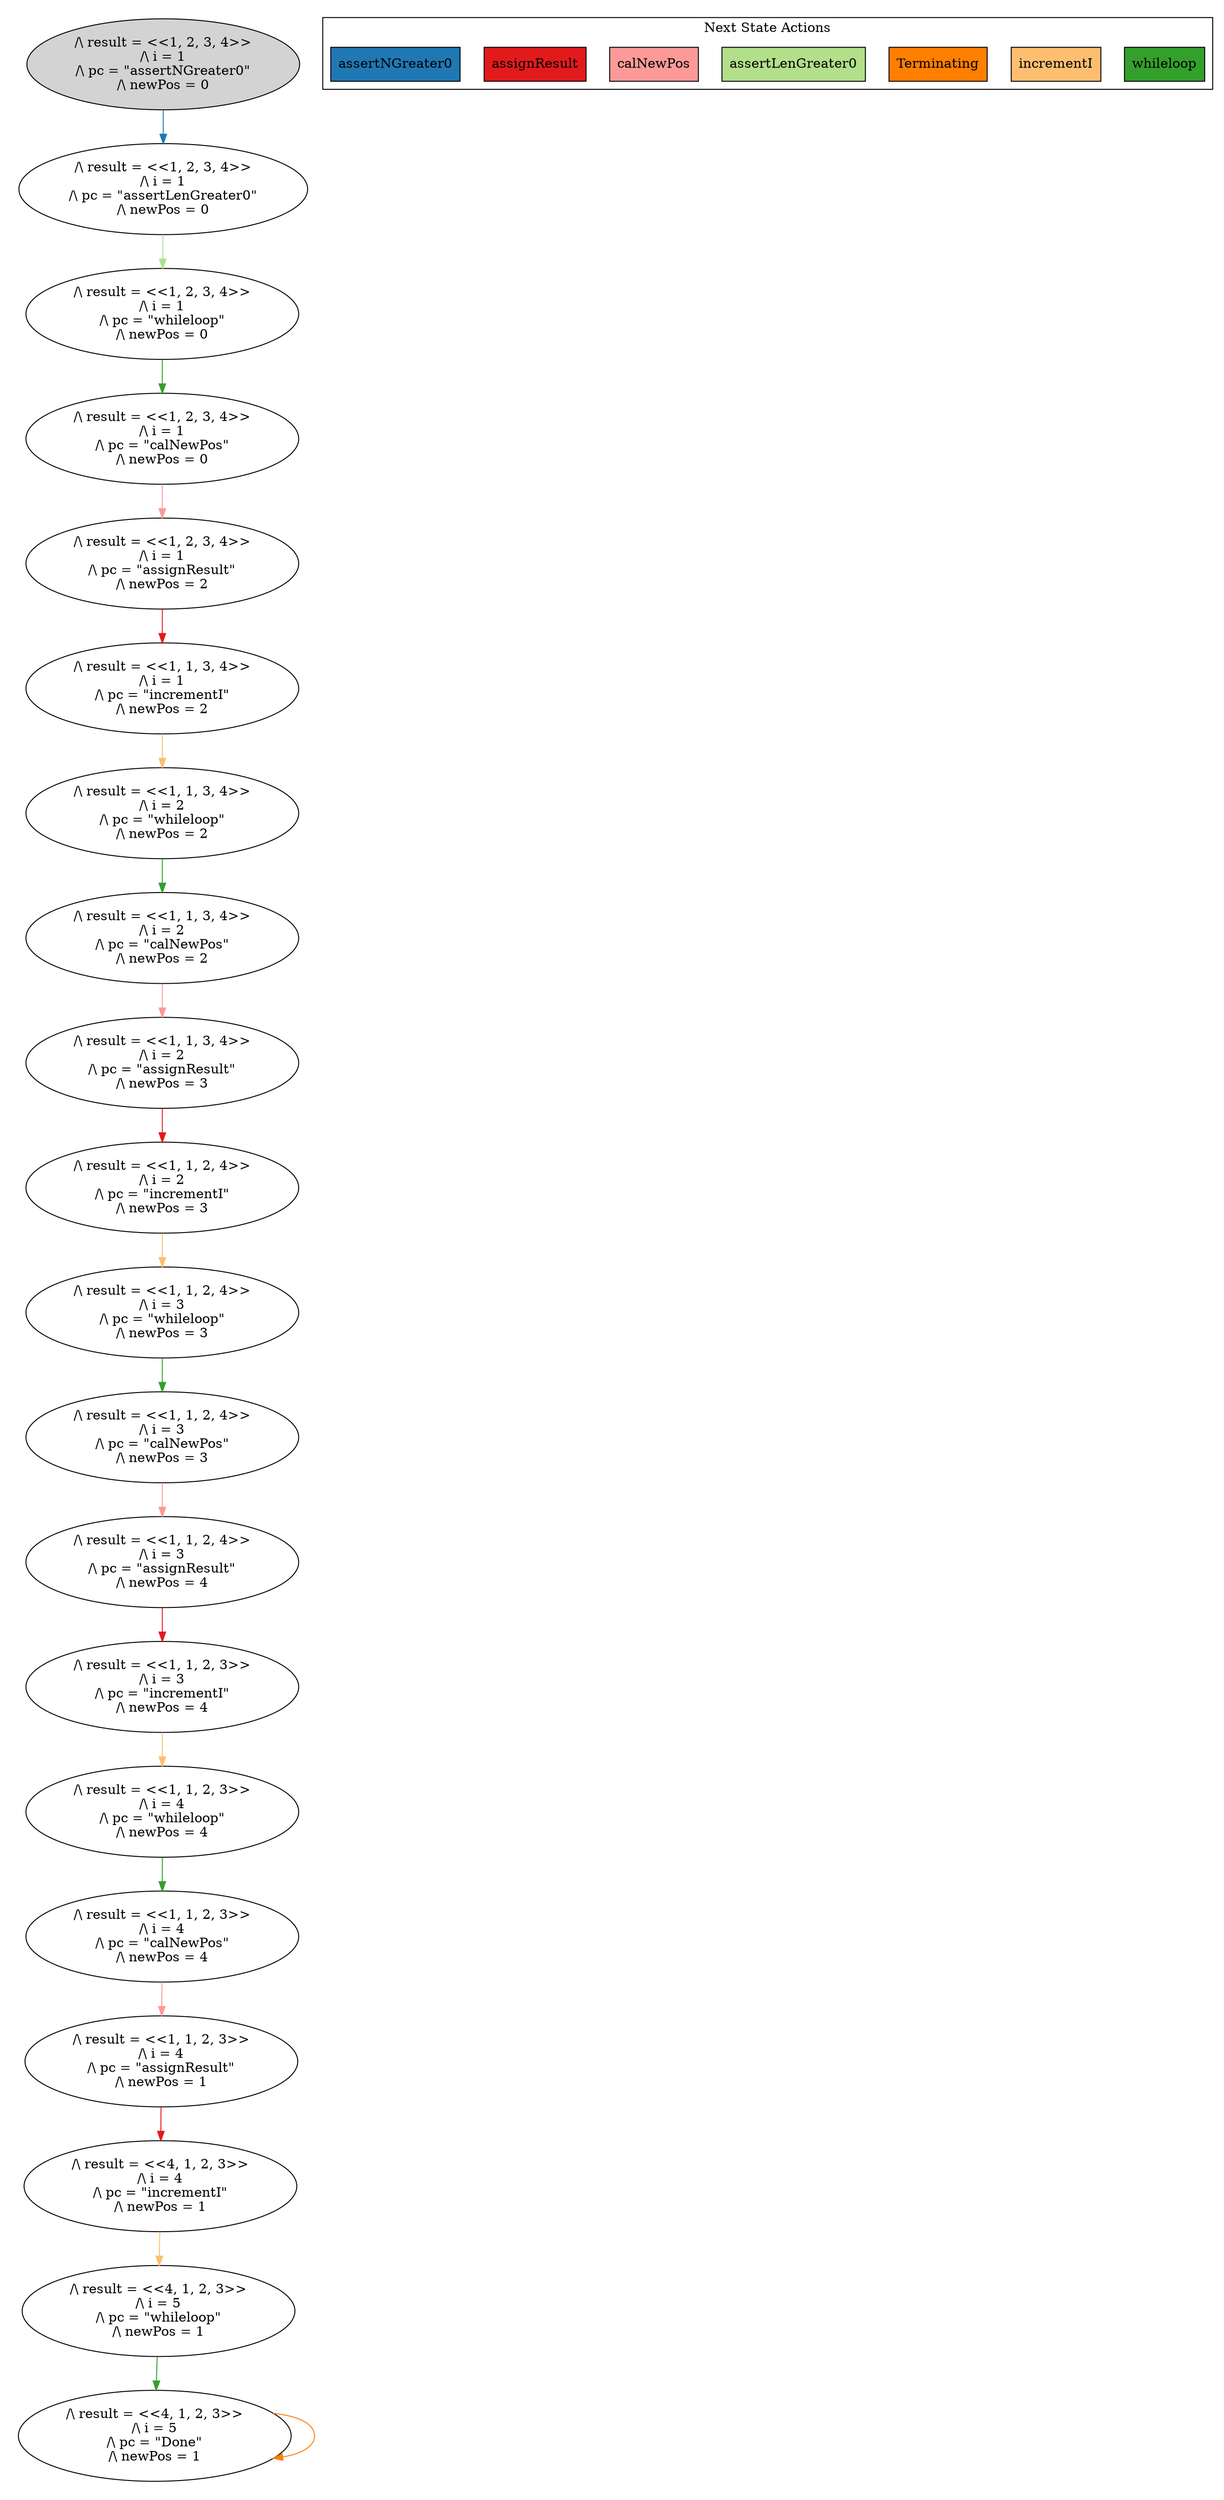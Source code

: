 strict digraph DiskGraph {
edge [colorscheme="paired12"]
nodesep=0.35;
subgraph cluster_graph {
color="white";
-4888157314301011630 [label="/\\ result = <<1, 2, 3, 4>>\n/\\ i = 1\n/\\ pc = \"assertNGreater0\"\n/\\ newPos = 0",style = filled]
-4888157314301011630 -> 2871136002433993043 [label="",color="2",fontcolor="2"];
2871136002433993043 [label="/\\ result = <<1, 2, 3, 4>>\n/\\ i = 1\n/\\ pc = \"assertLenGreater0\"\n/\\ newPos = 0"];
2871136002433993043 -> -3358150804145167114 [label="",color="3",fontcolor="3"];
-3358150804145167114 [label="/\\ result = <<1, 2, 3, 4>>\n/\\ i = 1\n/\\ pc = \"whileloop\"\n/\\ newPos = 0"];
-3358150804145167114 -> 5048203464707642044 [label="",color="4",fontcolor="4"];
5048203464707642044 [label="/\\ result = <<1, 2, 3, 4>>\n/\\ i = 1\n/\\ pc = \"calNewPos\"\n/\\ newPos = 0"];
5048203464707642044 -> 4070804279099318056 [label="",color="5",fontcolor="5"];
4070804279099318056 [label="/\\ result = <<1, 2, 3, 4>>\n/\\ i = 1\n/\\ pc = \"assignResult\"\n/\\ newPos = 2"];
4070804279099318056 -> -9070482928829715584 [label="",color="6",fontcolor="6"];
-9070482928829715584 [label="/\\ result = <<1, 1, 3, 4>>\n/\\ i = 1\n/\\ pc = \"incrementI\"\n/\\ newPos = 2"];
-9070482928829715584 -> -2029639864783216391 [label="",color="7",fontcolor="7"];
-2029639864783216391 [label="/\\ result = <<1, 1, 3, 4>>\n/\\ i = 2\n/\\ pc = \"whileloop\"\n/\\ newPos = 2"];
-2029639864783216391 -> 8412412550605985459 [label="",color="4",fontcolor="4"];
8412412550605985459 [label="/\\ result = <<1, 1, 3, 4>>\n/\\ i = 2\n/\\ pc = \"calNewPos\"\n/\\ newPos = 2"];
8412412550605985459 -> 4321031272733380234 [label="",color="5",fontcolor="5"];
4321031272733380234 [label="/\\ result = <<1, 1, 3, 4>>\n/\\ i = 2\n/\\ pc = \"assignResult\"\n/\\ newPos = 3"];
4321031272733380234 -> -9197659158157248235 [label="",color="6",fontcolor="6"];
-9197659158157248235 [label="/\\ result = <<1, 1, 2, 4>>\n/\\ i = 2\n/\\ pc = \"incrementI\"\n/\\ newPos = 3"];
-9197659158157248235 -> -4927468429496206197 [label="",color="7",fontcolor="7"];
-4927468429496206197 [label="/\\ result = <<1, 1, 2, 4>>\n/\\ i = 3\n/\\ pc = \"whileloop\"\n/\\ newPos = 3"];
-4927468429496206197 -> 3239702759713966785 [label="",color="4",fontcolor="4"];
3239702759713966785 [label="/\\ result = <<1, 1, 2, 4>>\n/\\ i = 3\n/\\ pc = \"calNewPos\"\n/\\ newPos = 3"];
3239702759713966785 -> 7210533217835126577 [label="",color="5",fontcolor="5"];
7210533217835126577 [label="/\\ result = <<1, 1, 2, 4>>\n/\\ i = 3\n/\\ pc = \"assignResult\"\n/\\ newPos = 4"];
7210533217835126577 -> -4555341868691610366 [label="",color="6",fontcolor="6"];
-4555341868691610366 [label="/\\ result = <<1, 1, 2, 3>>\n/\\ i = 3\n/\\ pc = \"incrementI\"\n/\\ newPos = 4"];
-4555341868691610366 -> -2911442789999769562 [label="",color="7",fontcolor="7"];
-2911442789999769562 [label="/\\ result = <<1, 1, 2, 3>>\n/\\ i = 4\n/\\ pc = \"whileloop\"\n/\\ newPos = 4"];
-2911442789999769562 -> 4680326167340170860 [label="",color="4",fontcolor="4"];
4680326167340170860 [label="/\\ result = <<1, 1, 2, 3>>\n/\\ i = 4\n/\\ pc = \"calNewPos\"\n/\\ newPos = 4"];
4680326167340170860 -> -8798786562738301387 [label="",color="5",fontcolor="5"];
-8798786562738301387 [label="/\\ result = <<1, 1, 2, 3>>\n/\\ i = 4\n/\\ pc = \"assignResult\"\n/\\ newPos = 1"];
-8798786562738301387 -> 8980405493249257491 [label="",color="6",fontcolor="6"];
8980405493249257491 [label="/\\ result = <<4, 1, 2, 3>>\n/\\ i = 4\n/\\ pc = \"incrementI\"\n/\\ newPos = 1"];
8980405493249257491 -> -7300192185284556089 [label="",color="7",fontcolor="7"];
-7300192185284556089 [label="/\\ result = <<4, 1, 2, 3>>\n/\\ i = 5\n/\\ pc = \"whileloop\"\n/\\ newPos = 1"];
-7300192185284556089 -> 1211430326423428994 [label="",color="4",fontcolor="4"];
1211430326423428994 [label="/\\ result = <<4, 1, 2, 3>>\n/\\ i = 5\n/\\ pc = \"Done\"\n/\\ newPos = 1"];
1211430326423428994 -> 1211430326423428994 [label="",color="8",fontcolor="8"];
{rank = same; -4888157314301011630;}
{rank = same; 2871136002433993043;}
{rank = same; -3358150804145167114;}
{rank = same; 5048203464707642044;}
{rank = same; 4070804279099318056;}
{rank = same; -9070482928829715584;}
{rank = same; -2029639864783216391;}
{rank = same; 8412412550605985459;}
{rank = same; 4321031272733380234;}
{rank = same; -9197659158157248235;}
{rank = same; -4927468429496206197;}
{rank = same; 3239702759713966785;}
{rank = same; 7210533217835126577;}
{rank = same; -4555341868691610366;}
{rank = same; -2911442789999769562;}
{rank = same; 4680326167340170860;}
{rank = same; -8798786562738301387;}
{rank = same; 8980405493249257491;}
{rank = same; -7300192185284556089;}
{rank = same; 1211430326423428994;}
}
subgraph cluster_legend {graph[style=bold];label = "Next State Actions" style="solid"
node [ labeljust="l",colorscheme="paired12",style=filled,shape=record ]
whileloop [label="whileloop",fillcolor=4]
incrementI [label="incrementI",fillcolor=7]
Terminating [label="Terminating",fillcolor=8]
assertLenGreater0 [label="assertLenGreater0",fillcolor=3]
calNewPos [label="calNewPos",fillcolor=5]
assignResult [label="assignResult",fillcolor=6]
assertNGreater0 [label="assertNGreater0",fillcolor=2]
}}